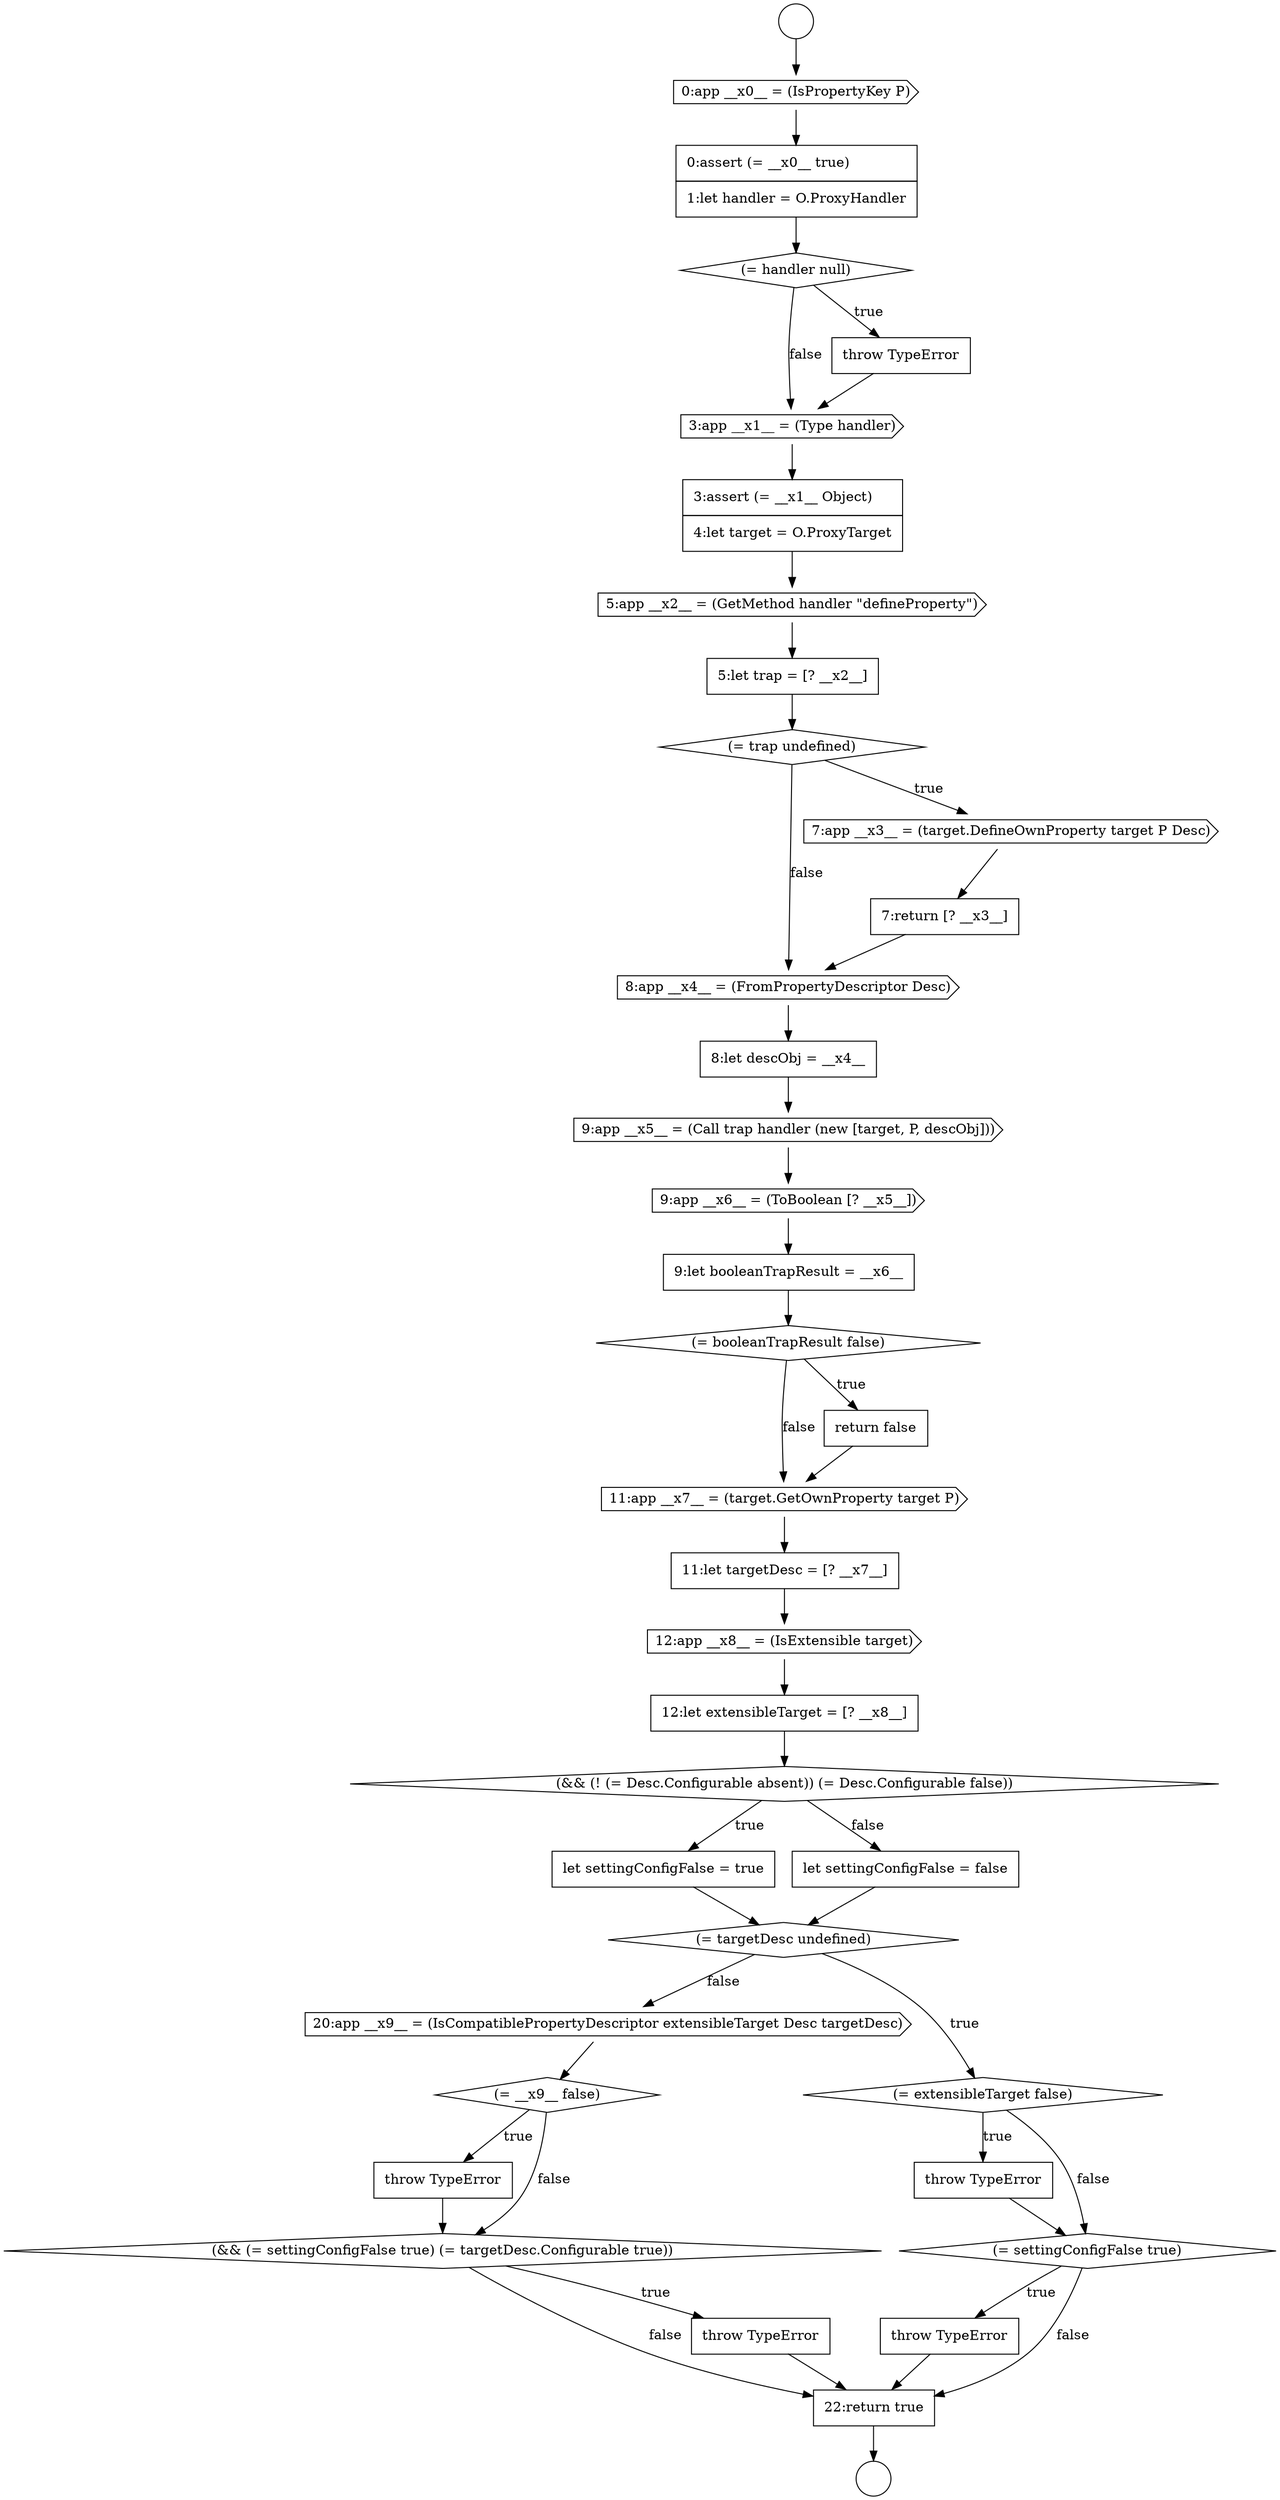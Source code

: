 digraph {
  node3012 [shape=cds, label=<<font color="black">12:app __x8__ = (IsExtensible target)</font>> color="black" fillcolor="white" style=filled]
  node3014 [shape=diamond, label=<<font color="black">(&amp;&amp; (! (= Desc.Configurable absent)) (= Desc.Configurable false))</font>> color="black" fillcolor="white" style=filled]
  node2996 [shape=cds, label=<<font color="black">3:app __x1__ = (Type handler)</font>> color="black" fillcolor="white" style=filled]
  node3011 [shape=none, margin=0, label=<<font color="black">
    <table border="0" cellborder="1" cellspacing="0" cellpadding="10">
      <tr><td align="left">11:let targetDesc = [? __x7__]</td></tr>
    </table>
  </font>> color="black" fillcolor="white" style=filled]
  node3022 [shape=cds, label=<<font color="black">20:app __x9__ = (IsCompatiblePropertyDescriptor extensibleTarget Desc targetDesc)</font>> color="black" fillcolor="white" style=filled]
  node3005 [shape=cds, label=<<font color="black">9:app __x5__ = (Call trap handler (new [target, P, descObj]))</font>> color="black" fillcolor="white" style=filled]
  node2995 [shape=none, margin=0, label=<<font color="black">
    <table border="0" cellborder="1" cellspacing="0" cellpadding="10">
      <tr><td align="left">throw TypeError</td></tr>
    </table>
  </font>> color="black" fillcolor="white" style=filled]
  node2991 [shape=circle label=" " color="black" fillcolor="white" style=filled]
  node2997 [shape=none, margin=0, label=<<font color="black">
    <table border="0" cellborder="1" cellspacing="0" cellpadding="10">
      <tr><td align="left">3:assert (= __x1__ Object)</td></tr>
      <tr><td align="left">4:let target = O.ProxyTarget</td></tr>
    </table>
  </font>> color="black" fillcolor="white" style=filled]
  node3003 [shape=cds, label=<<font color="black">8:app __x4__ = (FromPropertyDescriptor Desc)</font>> color="black" fillcolor="white" style=filled]
  node3015 [shape=none, margin=0, label=<<font color="black">
    <table border="0" cellborder="1" cellspacing="0" cellpadding="10">
      <tr><td align="left">let settingConfigFalse = true</td></tr>
    </table>
  </font>> color="black" fillcolor="white" style=filled]
  node3021 [shape=none, margin=0, label=<<font color="black">
    <table border="0" cellborder="1" cellspacing="0" cellpadding="10">
      <tr><td align="left">throw TypeError</td></tr>
    </table>
  </font>> color="black" fillcolor="white" style=filled]
  node3008 [shape=diamond, label=<<font color="black">(= booleanTrapResult false)</font>> color="black" fillcolor="white" style=filled]
  node3017 [shape=diamond, label=<<font color="black">(= targetDesc undefined)</font>> color="black" fillcolor="white" style=filled]
  node3004 [shape=none, margin=0, label=<<font color="black">
    <table border="0" cellborder="1" cellspacing="0" cellpadding="10">
      <tr><td align="left">8:let descObj = __x4__</td></tr>
    </table>
  </font>> color="black" fillcolor="white" style=filled]
  node2990 [shape=circle label=" " color="black" fillcolor="white" style=filled]
  node3001 [shape=cds, label=<<font color="black">7:app __x3__ = (target.DefineOwnProperty target P Desc)</font>> color="black" fillcolor="white" style=filled]
  node3018 [shape=diamond, label=<<font color="black">(= extensibleTarget false)</font>> color="black" fillcolor="white" style=filled]
  node3000 [shape=diamond, label=<<font color="black">(= trap undefined)</font>> color="black" fillcolor="white" style=filled]
  node3010 [shape=cds, label=<<font color="black">11:app __x7__ = (target.GetOwnProperty target P)</font>> color="black" fillcolor="white" style=filled]
  node3023 [shape=diamond, label=<<font color="black">(= __x9__ false)</font>> color="black" fillcolor="white" style=filled]
  node3002 [shape=none, margin=0, label=<<font color="black">
    <table border="0" cellborder="1" cellspacing="0" cellpadding="10">
      <tr><td align="left">7:return [? __x3__]</td></tr>
    </table>
  </font>> color="black" fillcolor="white" style=filled]
  node3027 [shape=none, margin=0, label=<<font color="black">
    <table border="0" cellborder="1" cellspacing="0" cellpadding="10">
      <tr><td align="left">22:return true</td></tr>
    </table>
  </font>> color="black" fillcolor="white" style=filled]
  node3006 [shape=cds, label=<<font color="black">9:app __x6__ = (ToBoolean [? __x5__])</font>> color="black" fillcolor="white" style=filled]
  node3016 [shape=none, margin=0, label=<<font color="black">
    <table border="0" cellborder="1" cellspacing="0" cellpadding="10">
      <tr><td align="left">let settingConfigFalse = false</td></tr>
    </table>
  </font>> color="black" fillcolor="white" style=filled]
  node2999 [shape=none, margin=0, label=<<font color="black">
    <table border="0" cellborder="1" cellspacing="0" cellpadding="10">
      <tr><td align="left">5:let trap = [? __x2__]</td></tr>
    </table>
  </font>> color="black" fillcolor="white" style=filled]
  node3009 [shape=none, margin=0, label=<<font color="black">
    <table border="0" cellborder="1" cellspacing="0" cellpadding="10">
      <tr><td align="left">return false</td></tr>
    </table>
  </font>> color="black" fillcolor="white" style=filled]
  node2994 [shape=diamond, label=<<font color="black">(= handler null)</font>> color="black" fillcolor="white" style=filled]
  node3019 [shape=none, margin=0, label=<<font color="black">
    <table border="0" cellborder="1" cellspacing="0" cellpadding="10">
      <tr><td align="left">throw TypeError</td></tr>
    </table>
  </font>> color="black" fillcolor="white" style=filled]
  node3026 [shape=none, margin=0, label=<<font color="black">
    <table border="0" cellborder="1" cellspacing="0" cellpadding="10">
      <tr><td align="left">throw TypeError</td></tr>
    </table>
  </font>> color="black" fillcolor="white" style=filled]
  node2992 [shape=cds, label=<<font color="black">0:app __x0__ = (IsPropertyKey P)</font>> color="black" fillcolor="white" style=filled]
  node3024 [shape=none, margin=0, label=<<font color="black">
    <table border="0" cellborder="1" cellspacing="0" cellpadding="10">
      <tr><td align="left">throw TypeError</td></tr>
    </table>
  </font>> color="black" fillcolor="white" style=filled]
  node3007 [shape=none, margin=0, label=<<font color="black">
    <table border="0" cellborder="1" cellspacing="0" cellpadding="10">
      <tr><td align="left">9:let booleanTrapResult = __x6__</td></tr>
    </table>
  </font>> color="black" fillcolor="white" style=filled]
  node3025 [shape=diamond, label=<<font color="black">(&amp;&amp; (= settingConfigFalse true) (= targetDesc.Configurable true))</font>> color="black" fillcolor="white" style=filled]
  node3020 [shape=diamond, label=<<font color="black">(= settingConfigFalse true)</font>> color="black" fillcolor="white" style=filled]
  node3013 [shape=none, margin=0, label=<<font color="black">
    <table border="0" cellborder="1" cellspacing="0" cellpadding="10">
      <tr><td align="left">12:let extensibleTarget = [? __x8__]</td></tr>
    </table>
  </font>> color="black" fillcolor="white" style=filled]
  node2998 [shape=cds, label=<<font color="black">5:app __x2__ = (GetMethod handler &quot;defineProperty&quot;)</font>> color="black" fillcolor="white" style=filled]
  node2993 [shape=none, margin=0, label=<<font color="black">
    <table border="0" cellborder="1" cellspacing="0" cellpadding="10">
      <tr><td align="left">0:assert (= __x0__ true)</td></tr>
      <tr><td align="left">1:let handler = O.ProxyHandler</td></tr>
    </table>
  </font>> color="black" fillcolor="white" style=filled]
  node3000 -> node3001 [label=<<font color="black">true</font>> color="black"]
  node3000 -> node3003 [label=<<font color="black">false</font>> color="black"]
  node3014 -> node3015 [label=<<font color="black">true</font>> color="black"]
  node3014 -> node3016 [label=<<font color="black">false</font>> color="black"]
  node3013 -> node3014 [ color="black"]
  node3027 -> node2991 [ color="black"]
  node3010 -> node3011 [ color="black"]
  node3002 -> node3003 [ color="black"]
  node3026 -> node3027 [ color="black"]
  node2997 -> node2998 [ color="black"]
  node3003 -> node3004 [ color="black"]
  node2999 -> node3000 [ color="black"]
  node2994 -> node2995 [label=<<font color="black">true</font>> color="black"]
  node2994 -> node2996 [label=<<font color="black">false</font>> color="black"]
  node2990 -> node2992 [ color="black"]
  node2995 -> node2996 [ color="black"]
  node3016 -> node3017 [ color="black"]
  node3017 -> node3018 [label=<<font color="black">true</font>> color="black"]
  node3017 -> node3022 [label=<<font color="black">false</font>> color="black"]
  node2998 -> node2999 [ color="black"]
  node3007 -> node3008 [ color="black"]
  node3019 -> node3020 [ color="black"]
  node3020 -> node3021 [label=<<font color="black">true</font>> color="black"]
  node3020 -> node3027 [label=<<font color="black">false</font>> color="black"]
  node3021 -> node3027 [ color="black"]
  node3005 -> node3006 [ color="black"]
  node3023 -> node3024 [label=<<font color="black">true</font>> color="black"]
  node3023 -> node3025 [label=<<font color="black">false</font>> color="black"]
  node3022 -> node3023 [ color="black"]
  node3011 -> node3012 [ color="black"]
  node3004 -> node3005 [ color="black"]
  node2996 -> node2997 [ color="black"]
  node3001 -> node3002 [ color="black"]
  node3012 -> node3013 [ color="black"]
  node3025 -> node3026 [label=<<font color="black">true</font>> color="black"]
  node3025 -> node3027 [label=<<font color="black">false</font>> color="black"]
  node3008 -> node3009 [label=<<font color="black">true</font>> color="black"]
  node3008 -> node3010 [label=<<font color="black">false</font>> color="black"]
  node3024 -> node3025 [ color="black"]
  node3009 -> node3010 [ color="black"]
  node3015 -> node3017 [ color="black"]
  node3018 -> node3019 [label=<<font color="black">true</font>> color="black"]
  node3018 -> node3020 [label=<<font color="black">false</font>> color="black"]
  node3006 -> node3007 [ color="black"]
  node2992 -> node2993 [ color="black"]
  node2993 -> node2994 [ color="black"]
}
